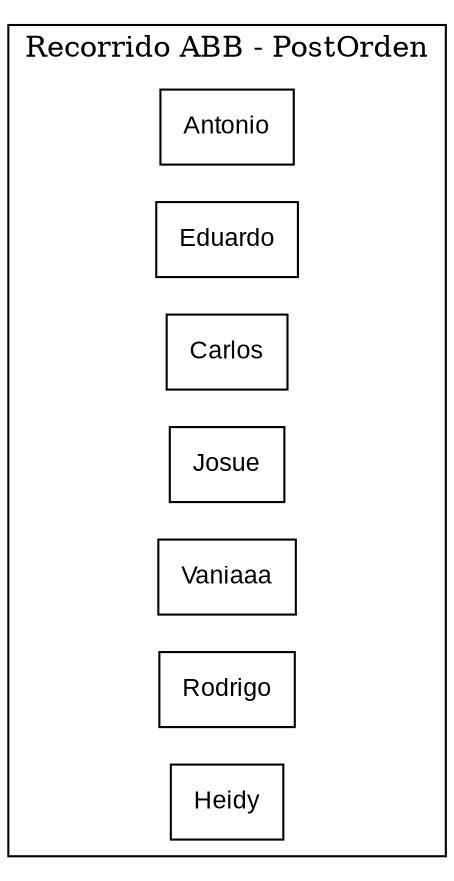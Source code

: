 digraph G{ rankdir = LR
node [shape=box fontsize=12 fontname="Arial"];
subgraph cluster1 {
label="Recorrido ABB - PostOrden"; 
node[label =" Antonio "]ABBAntonio;
node[label =" Eduardo "]ABBEduardo;
node[label =" Carlos "]ABBCarlos;
node[label =" Josue "]ABBJosue;
node[label =" Vaniaaa "]ABBVaniaaa;
node[label =" Rodrigo "]ABBRodrigo;
node[label =" Heidy "]ABBHeidy;
}
}
